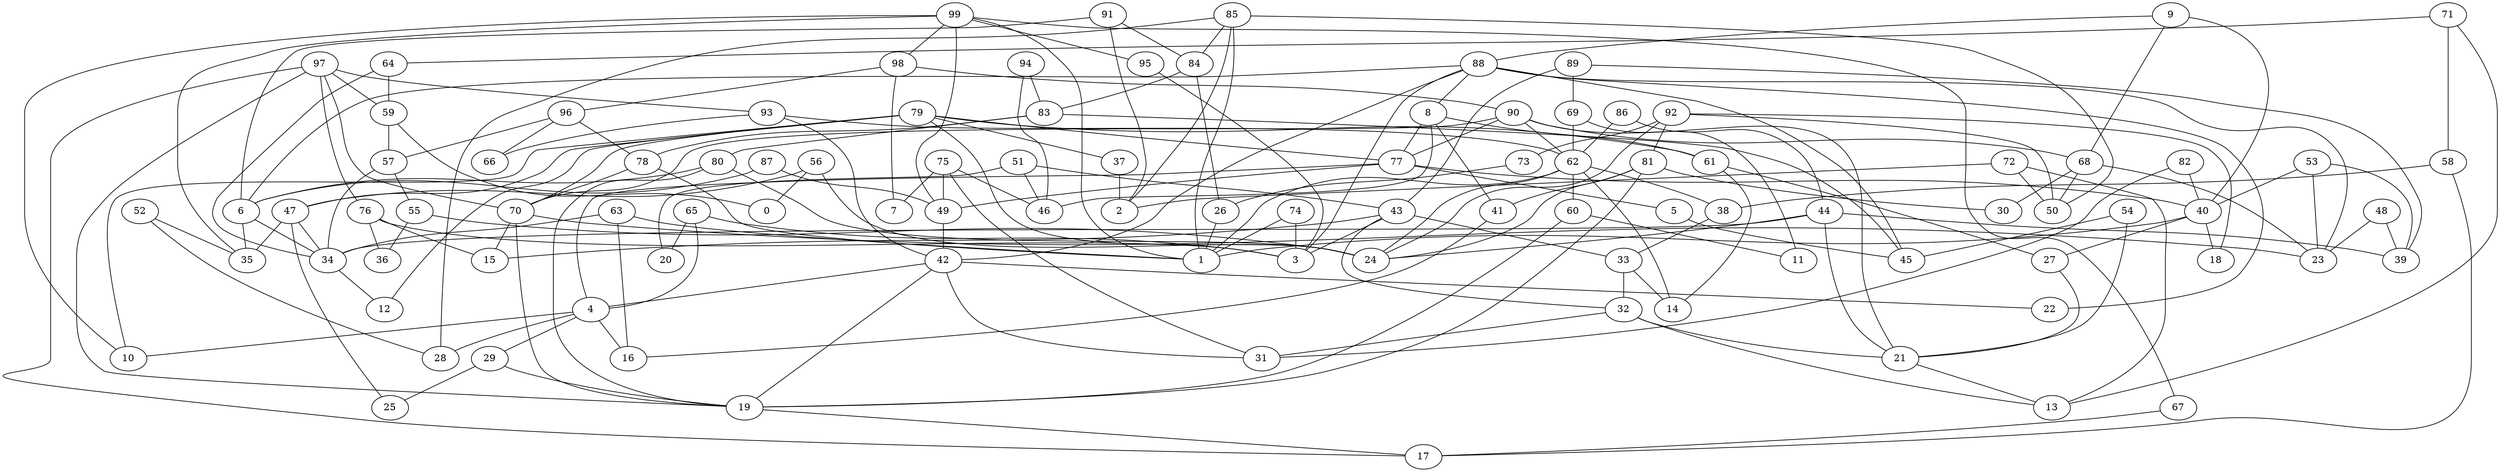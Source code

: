 digraph GG_graph {

subgraph G_graph {
edge [color = black]
"63" -> "16" [dir = none]
"63" -> "1" [dir = none]
"63" -> "34" [dir = none]
"34" -> "12" [dir = none]
"78" -> "1" [dir = none]
"78" -> "70" [dir = none]
"56" -> "0" [dir = none]
"56" -> "24" [dir = none]
"56" -> "47" [dir = none]
"79" -> "47" [dir = none]
"79" -> "10" [dir = none]
"79" -> "70" [dir = none]
"79" -> "37" [dir = none]
"79" -> "24" [dir = none]
"79" -> "61" [dir = none]
"79" -> "77" [dir = none]
"79" -> "12" [dir = none]
"61" -> "14" [dir = none]
"61" -> "27" [dir = none]
"38" -> "33" [dir = none]
"5" -> "45" [dir = none]
"9" -> "40" [dir = none]
"9" -> "88" [dir = none]
"9" -> "68" [dir = none]
"68" -> "30" [dir = none]
"68" -> "23" [dir = none]
"68" -> "50" [dir = none]
"53" -> "39" [dir = none]
"53" -> "40" [dir = none]
"53" -> "23" [dir = none]
"92" -> "24" [dir = none]
"92" -> "73" [dir = none]
"92" -> "81" [dir = none]
"92" -> "18" [dir = none]
"92" -> "50" [dir = none]
"60" -> "11" [dir = none]
"60" -> "19" [dir = none]
"76" -> "36" [dir = none]
"76" -> "15" [dir = none]
"76" -> "3" [dir = none]
"95" -> "3" [dir = none]
"81" -> "19" [dir = none]
"81" -> "24" [dir = none]
"81" -> "30" [dir = none]
"81" -> "41" [dir = none]
"69" -> "62" [dir = none]
"69" -> "11" [dir = none]
"19" -> "17" [dir = none]
"33" -> "32" [dir = none]
"33" -> "14" [dir = none]
"6" -> "34" [dir = none]
"6" -> "35" [dir = none]
"40" -> "27" [dir = none]
"40" -> "18" [dir = none]
"40" -> "1" [dir = none]
"62" -> "38" [dir = none]
"62" -> "24" [dir = none]
"62" -> "1" [dir = none]
"62" -> "14" [dir = none]
"62" -> "60" [dir = none]
"55" -> "24" [dir = none]
"55" -> "36" [dir = none]
"97" -> "76" [dir = none]
"97" -> "70" [dir = none]
"97" -> "17" [dir = none]
"97" -> "59" [dir = none]
"97" -> "19" [dir = none]
"97" -> "93" [dir = none]
"67" -> "17" [dir = none]
"59" -> "0" [dir = none]
"59" -> "57" [dir = none]
"71" -> "13" [dir = none]
"71" -> "58" [dir = none]
"71" -> "64" [dir = none]
"83" -> "80" [dir = none]
"83" -> "78" [dir = none]
"83" -> "45" [dir = none]
"26" -> "1" [dir = none]
"21" -> "13" [dir = none]
"57" -> "55" [dir = none]
"57" -> "34" [dir = none]
"51" -> "20" [dir = none]
"51" -> "43" [dir = none]
"51" -> "46" [dir = none]
"64" -> "34" [dir = none]
"64" -> "59" [dir = none]
"54" -> "45" [dir = none]
"54" -> "21" [dir = none]
"72" -> "2" [dir = none]
"72" -> "50" [dir = none]
"72" -> "13" [dir = none]
"65" -> "3" [dir = none]
"65" -> "4" [dir = none]
"65" -> "20" [dir = none]
"91" -> "84" [dir = none]
"91" -> "6" [dir = none]
"91" -> "2" [dir = none]
"37" -> "2" [dir = none]
"94" -> "83" [dir = none]
"94" -> "46" [dir = none]
"74" -> "3" [dir = none]
"74" -> "1" [dir = none]
"48" -> "39" [dir = none]
"48" -> "23" [dir = none]
"73" -> "26" [dir = none]
"52" -> "28" [dir = none]
"52" -> "35" [dir = none]
"8" -> "61" [dir = none]
"8" -> "46" [dir = none]
"8" -> "41" [dir = none]
"8" -> "77" [dir = none]
"58" -> "38" [dir = none]
"58" -> "17" [dir = none]
"84" -> "83" [dir = none]
"84" -> "26" [dir = none]
"90" -> "68" [dir = none]
"90" -> "77" [dir = none]
"90" -> "70" [dir = none]
"90" -> "62" [dir = none]
"90" -> "21" [dir = none]
"80" -> "6" [dir = none]
"80" -> "24" [dir = none]
"80" -> "19" [dir = none]
"42" -> "31" [dir = none]
"42" -> "19" [dir = none]
"42" -> "4" [dir = none]
"42" -> "22" [dir = none]
"49" -> "42" [dir = none]
"86" -> "62" [dir = none]
"86" -> "44" [dir = none]
"87" -> "6" [dir = none]
"87" -> "49" [dir = none]
"27" -> "21" [dir = none]
"44" -> "21" [dir = none]
"44" -> "24" [dir = none]
"44" -> "34" [dir = none]
"44" -> "39" [dir = none]
"29" -> "19" [dir = none]
"29" -> "25" [dir = none]
"99" -> "10" [dir = none]
"99" -> "49" [dir = none]
"99" -> "98" [dir = none]
"99" -> "1" [dir = none]
"99" -> "95" [dir = none]
"99" -> "67" [dir = none]
"99" -> "35" [dir = none]
"32" -> "13" [dir = none]
"32" -> "21" [dir = none]
"32" -> "31" [dir = none]
"41" -> "16" [dir = none]
"47" -> "35" [dir = none]
"47" -> "25" [dir = none]
"47" -> "34" [dir = none]
"96" -> "57" [dir = none]
"96" -> "78" [dir = none]
"96" -> "66" [dir = none]
"43" -> "15" [dir = none]
"43" -> "3" [dir = none]
"43" -> "33" [dir = none]
"43" -> "32" [dir = none]
"98" -> "90" [dir = none]
"98" -> "7" [dir = none]
"98" -> "96" [dir = none]
"82" -> "31" [dir = none]
"82" -> "40" [dir = none]
"89" -> "69" [dir = none]
"89" -> "43" [dir = none]
"89" -> "39" [dir = none]
"88" -> "8" [dir = none]
"88" -> "45" [dir = none]
"88" -> "6" [dir = none]
"88" -> "3" [dir = none]
"88" -> "42" [dir = none]
"88" -> "22" [dir = none]
"88" -> "23" [dir = none]
"93" -> "66" [dir = none]
"93" -> "62" [dir = none]
"93" -> "42" [dir = none]
"70" -> "23" [dir = none]
"70" -> "19" [dir = none]
"70" -> "15" [dir = none]
"77" -> "40" [dir = none]
"77" -> "49" [dir = none]
"77" -> "4" [dir = none]
"77" -> "5" [dir = none]
"85" -> "84" [dir = none]
"85" -> "28" [dir = none]
"85" -> "50" [dir = none]
"85" -> "1" [dir = none]
"85" -> "2" [dir = none]
"4" -> "16" [dir = none]
"4" -> "29" [dir = none]
"4" -> "10" [dir = none]
"4" -> "28" [dir = none]
"75" -> "31" [dir = none]
"75" -> "49" [dir = none]
"75" -> "46" [dir = none]
"75" -> "7" [dir = none]
}

}
